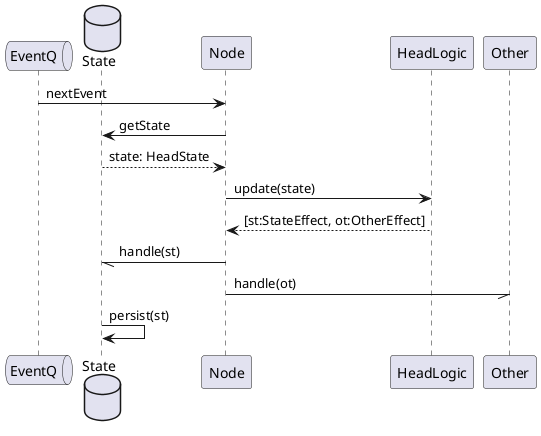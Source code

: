 @startuml
queue EventQ as eq
database State as db
eq -> Node : nextEvent
Node -> db : getState
db --> Node : state: HeadState
Node -> HeadLogic: update(state)
HeadLogic --> Node : [st:StateEffect, ot:OtherEffect]
db \\- Node: handle(st)
Other \\- Node : handle(ot)
db -> db: persist(st)
@enduml
